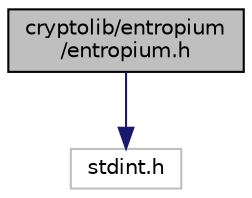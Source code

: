 digraph "cryptolib/entropium/entropium.h"
{
 // INTERACTIVE_SVG=YES
 // LATEX_PDF_SIZE
  bgcolor="transparent";
  edge [fontname="Helvetica",fontsize="10",labelfontname="Helvetica",labelfontsize="10"];
  node [fontname="Helvetica",fontsize="10",shape=record];
  Node1 [label="cryptolib/entropium\l/entropium.h",height=0.2,width=0.4,color="black", fillcolor="grey75", style="filled", fontcolor="black",tooltip="This file contains the declarations for the pseudo-random-number generator."];
  Node1 -> Node2 [color="midnightblue",fontsize="10",style="solid",fontname="Helvetica"];
  Node2 [label="stdint.h",height=0.2,width=0.4,color="grey75",tooltip=" "];
}
